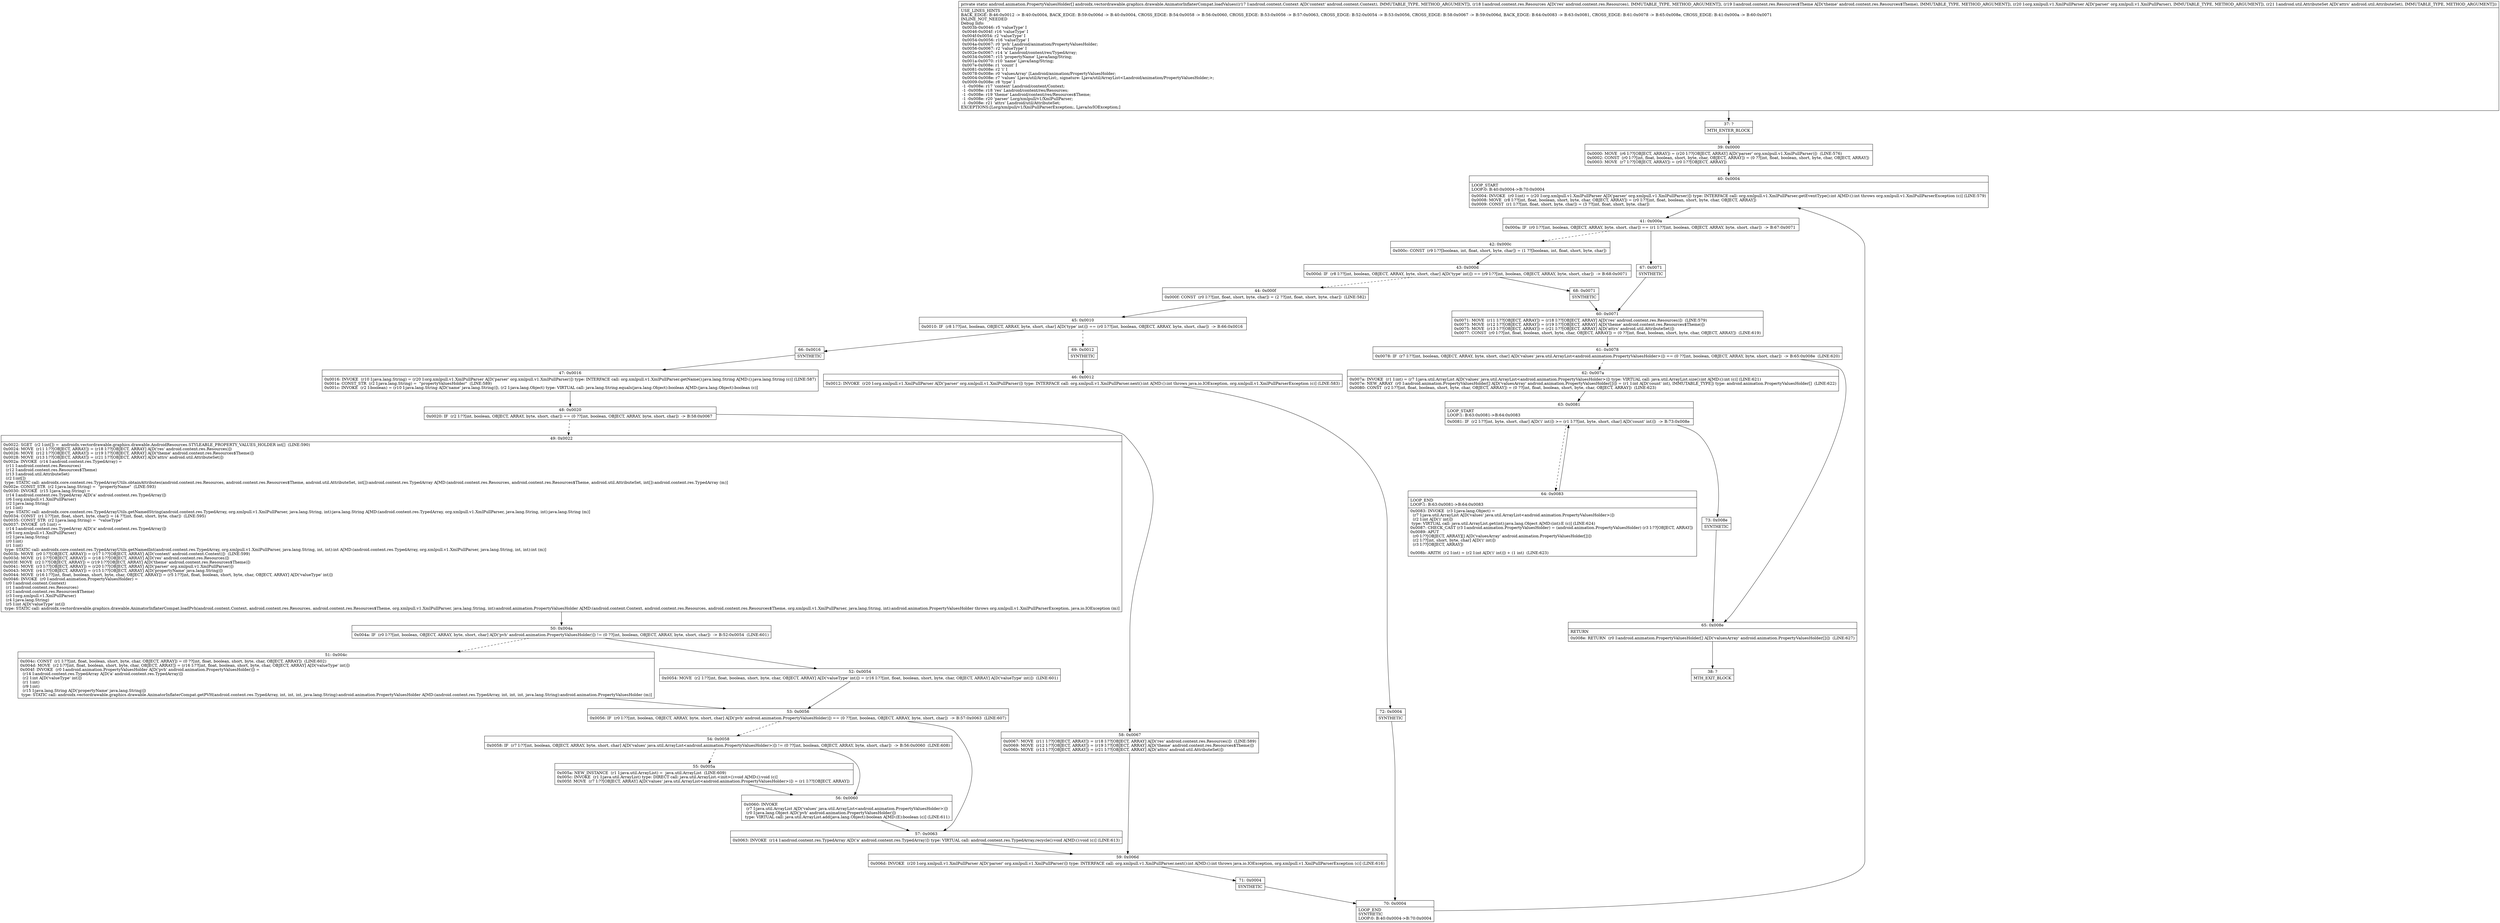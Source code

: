 digraph "CFG forandroidx.vectordrawable.graphics.drawable.AnimatorInflaterCompat.loadValues(Landroid\/content\/Context;Landroid\/content\/res\/Resources;Landroid\/content\/res\/Resources$Theme;Lorg\/xmlpull\/v1\/XmlPullParser;Landroid\/util\/AttributeSet;)[Landroid\/animation\/PropertyValuesHolder;" {
Node_37 [shape=record,label="{37\:\ ?|MTH_ENTER_BLOCK\l}"];
Node_39 [shape=record,label="{39\:\ 0x0000|0x0000: MOVE  (r6 I:??[OBJECT, ARRAY]) = (r20 I:??[OBJECT, ARRAY] A[D('parser' org.xmlpull.v1.XmlPullParser)])  (LINE:576)\l0x0002: CONST  (r0 I:??[int, float, boolean, short, byte, char, OBJECT, ARRAY]) = (0 ??[int, float, boolean, short, byte, char, OBJECT, ARRAY]) \l0x0003: MOVE  (r7 I:??[OBJECT, ARRAY]) = (r0 I:??[OBJECT, ARRAY]) \l}"];
Node_40 [shape=record,label="{40\:\ 0x0004|LOOP_START\lLOOP:0: B:40:0x0004\-\>B:70:0x0004\l|0x0004: INVOKE  (r0 I:int) = (r20 I:org.xmlpull.v1.XmlPullParser A[D('parser' org.xmlpull.v1.XmlPullParser)]) type: INTERFACE call: org.xmlpull.v1.XmlPullParser.getEventType():int A[MD:():int throws org.xmlpull.v1.XmlPullParserException (c)] (LINE:579)\l0x0008: MOVE  (r8 I:??[int, float, boolean, short, byte, char, OBJECT, ARRAY]) = (r0 I:??[int, float, boolean, short, byte, char, OBJECT, ARRAY]) \l0x0009: CONST  (r1 I:??[int, float, short, byte, char]) = (3 ??[int, float, short, byte, char]) \l}"];
Node_41 [shape=record,label="{41\:\ 0x000a|0x000a: IF  (r0 I:??[int, boolean, OBJECT, ARRAY, byte, short, char]) == (r1 I:??[int, boolean, OBJECT, ARRAY, byte, short, char])  \-\> B:67:0x0071 \l}"];
Node_42 [shape=record,label="{42\:\ 0x000c|0x000c: CONST  (r9 I:??[boolean, int, float, short, byte, char]) = (1 ??[boolean, int, float, short, byte, char]) \l}"];
Node_43 [shape=record,label="{43\:\ 0x000d|0x000d: IF  (r8 I:??[int, boolean, OBJECT, ARRAY, byte, short, char] A[D('type' int)]) == (r9 I:??[int, boolean, OBJECT, ARRAY, byte, short, char])  \-\> B:68:0x0071 \l}"];
Node_44 [shape=record,label="{44\:\ 0x000f|0x000f: CONST  (r0 I:??[int, float, short, byte, char]) = (2 ??[int, float, short, byte, char])  (LINE:582)\l}"];
Node_45 [shape=record,label="{45\:\ 0x0010|0x0010: IF  (r8 I:??[int, boolean, OBJECT, ARRAY, byte, short, char] A[D('type' int)]) == (r0 I:??[int, boolean, OBJECT, ARRAY, byte, short, char])  \-\> B:66:0x0016 \l}"];
Node_66 [shape=record,label="{66\:\ 0x0016|SYNTHETIC\l}"];
Node_47 [shape=record,label="{47\:\ 0x0016|0x0016: INVOKE  (r10 I:java.lang.String) = (r20 I:org.xmlpull.v1.XmlPullParser A[D('parser' org.xmlpull.v1.XmlPullParser)]) type: INTERFACE call: org.xmlpull.v1.XmlPullParser.getName():java.lang.String A[MD:():java.lang.String (c)] (LINE:587)\l0x001a: CONST_STR  (r2 I:java.lang.String) =  \"propertyValuesHolder\"  (LINE:589)\l0x001c: INVOKE  (r2 I:boolean) = (r10 I:java.lang.String A[D('name' java.lang.String)]), (r2 I:java.lang.Object) type: VIRTUAL call: java.lang.String.equals(java.lang.Object):boolean A[MD:(java.lang.Object):boolean (c)]\l}"];
Node_48 [shape=record,label="{48\:\ 0x0020|0x0020: IF  (r2 I:??[int, boolean, OBJECT, ARRAY, byte, short, char]) == (0 ??[int, boolean, OBJECT, ARRAY, byte, short, char])  \-\> B:58:0x0067 \l}"];
Node_49 [shape=record,label="{49\:\ 0x0022|0x0022: SGET  (r2 I:int[]) =  androidx.vectordrawable.graphics.drawable.AndroidResources.STYLEABLE_PROPERTY_VALUES_HOLDER int[]  (LINE:590)\l0x0024: MOVE  (r11 I:??[OBJECT, ARRAY]) = (r18 I:??[OBJECT, ARRAY] A[D('res' android.content.res.Resources)]) \l0x0026: MOVE  (r12 I:??[OBJECT, ARRAY]) = (r19 I:??[OBJECT, ARRAY] A[D('theme' android.content.res.Resources$Theme)]) \l0x0028: MOVE  (r13 I:??[OBJECT, ARRAY]) = (r21 I:??[OBJECT, ARRAY] A[D('attrs' android.util.AttributeSet)]) \l0x002a: INVOKE  (r14 I:android.content.res.TypedArray) = \l  (r11 I:android.content.res.Resources)\l  (r12 I:android.content.res.Resources$Theme)\l  (r13 I:android.util.AttributeSet)\l  (r2 I:int[])\l type: STATIC call: androidx.core.content.res.TypedArrayUtils.obtainAttributes(android.content.res.Resources, android.content.res.Resources$Theme, android.util.AttributeSet, int[]):android.content.res.TypedArray A[MD:(android.content.res.Resources, android.content.res.Resources$Theme, android.util.AttributeSet, int[]):android.content.res.TypedArray (m)]\l0x002e: CONST_STR  (r2 I:java.lang.String) =  \"propertyName\"  (LINE:593)\l0x0030: INVOKE  (r15 I:java.lang.String) = \l  (r14 I:android.content.res.TypedArray A[D('a' android.content.res.TypedArray)])\l  (r6 I:org.xmlpull.v1.XmlPullParser)\l  (r2 I:java.lang.String)\l  (r1 I:int)\l type: STATIC call: androidx.core.content.res.TypedArrayUtils.getNamedString(android.content.res.TypedArray, org.xmlpull.v1.XmlPullParser, java.lang.String, int):java.lang.String A[MD:(android.content.res.TypedArray, org.xmlpull.v1.XmlPullParser, java.lang.String, int):java.lang.String (m)]\l0x0034: CONST  (r1 I:??[int, float, short, byte, char]) = (4 ??[int, float, short, byte, char])  (LINE:595)\l0x0035: CONST_STR  (r2 I:java.lang.String) =  \"valueType\" \l0x0037: INVOKE  (r5 I:int) = \l  (r14 I:android.content.res.TypedArray A[D('a' android.content.res.TypedArray)])\l  (r6 I:org.xmlpull.v1.XmlPullParser)\l  (r2 I:java.lang.String)\l  (r0 I:int)\l  (r1 I:int)\l type: STATIC call: androidx.core.content.res.TypedArrayUtils.getNamedInt(android.content.res.TypedArray, org.xmlpull.v1.XmlPullParser, java.lang.String, int, int):int A[MD:(android.content.res.TypedArray, org.xmlpull.v1.XmlPullParser, java.lang.String, int, int):int (m)]\l0x003b: MOVE  (r0 I:??[OBJECT, ARRAY]) = (r17 I:??[OBJECT, ARRAY] A[D('context' android.content.Context)])  (LINE:599)\l0x003d: MOVE  (r1 I:??[OBJECT, ARRAY]) = (r18 I:??[OBJECT, ARRAY] A[D('res' android.content.res.Resources)]) \l0x003f: MOVE  (r2 I:??[OBJECT, ARRAY]) = (r19 I:??[OBJECT, ARRAY] A[D('theme' android.content.res.Resources$Theme)]) \l0x0041: MOVE  (r3 I:??[OBJECT, ARRAY]) = (r20 I:??[OBJECT, ARRAY] A[D('parser' org.xmlpull.v1.XmlPullParser)]) \l0x0043: MOVE  (r4 I:??[OBJECT, ARRAY]) = (r15 I:??[OBJECT, ARRAY] A[D('propertyName' java.lang.String)]) \l0x0044: MOVE  (r16 I:??[int, float, boolean, short, byte, char, OBJECT, ARRAY]) = (r5 I:??[int, float, boolean, short, byte, char, OBJECT, ARRAY] A[D('valueType' int)]) \l0x0046: INVOKE  (r0 I:android.animation.PropertyValuesHolder) = \l  (r0 I:android.content.Context)\l  (r1 I:android.content.res.Resources)\l  (r2 I:android.content.res.Resources$Theme)\l  (r3 I:org.xmlpull.v1.XmlPullParser)\l  (r4 I:java.lang.String)\l  (r5 I:int A[D('valueType' int)])\l type: STATIC call: androidx.vectordrawable.graphics.drawable.AnimatorInflaterCompat.loadPvh(android.content.Context, android.content.res.Resources, android.content.res.Resources$Theme, org.xmlpull.v1.XmlPullParser, java.lang.String, int):android.animation.PropertyValuesHolder A[MD:(android.content.Context, android.content.res.Resources, android.content.res.Resources$Theme, org.xmlpull.v1.XmlPullParser, java.lang.String, int):android.animation.PropertyValuesHolder throws org.xmlpull.v1.XmlPullParserException, java.io.IOException (m)]\l}"];
Node_50 [shape=record,label="{50\:\ 0x004a|0x004a: IF  (r0 I:??[int, boolean, OBJECT, ARRAY, byte, short, char] A[D('pvh' android.animation.PropertyValuesHolder)]) != (0 ??[int, boolean, OBJECT, ARRAY, byte, short, char])  \-\> B:52:0x0054  (LINE:601)\l}"];
Node_51 [shape=record,label="{51\:\ 0x004c|0x004c: CONST  (r1 I:??[int, float, boolean, short, byte, char, OBJECT, ARRAY]) = (0 ??[int, float, boolean, short, byte, char, OBJECT, ARRAY])  (LINE:602)\l0x004d: MOVE  (r2 I:??[int, float, boolean, short, byte, char, OBJECT, ARRAY]) = (r16 I:??[int, float, boolean, short, byte, char, OBJECT, ARRAY] A[D('valueType' int)]) \l0x004f: INVOKE  (r0 I:android.animation.PropertyValuesHolder A[D('pvh' android.animation.PropertyValuesHolder)]) = \l  (r14 I:android.content.res.TypedArray A[D('a' android.content.res.TypedArray)])\l  (r2 I:int A[D('valueType' int)])\l  (r1 I:int)\l  (r9 I:int)\l  (r15 I:java.lang.String A[D('propertyName' java.lang.String)])\l type: STATIC call: androidx.vectordrawable.graphics.drawable.AnimatorInflaterCompat.getPVH(android.content.res.TypedArray, int, int, int, java.lang.String):android.animation.PropertyValuesHolder A[MD:(android.content.res.TypedArray, int, int, int, java.lang.String):android.animation.PropertyValuesHolder (m)]\l}"];
Node_53 [shape=record,label="{53\:\ 0x0056|0x0056: IF  (r0 I:??[int, boolean, OBJECT, ARRAY, byte, short, char] A[D('pvh' android.animation.PropertyValuesHolder)]) == (0 ??[int, boolean, OBJECT, ARRAY, byte, short, char])  \-\> B:57:0x0063  (LINE:607)\l}"];
Node_54 [shape=record,label="{54\:\ 0x0058|0x0058: IF  (r7 I:??[int, boolean, OBJECT, ARRAY, byte, short, char] A[D('values' java.util.ArrayList\<android.animation.PropertyValuesHolder\>)]) != (0 ??[int, boolean, OBJECT, ARRAY, byte, short, char])  \-\> B:56:0x0060  (LINE:608)\l}"];
Node_55 [shape=record,label="{55\:\ 0x005a|0x005a: NEW_INSTANCE  (r1 I:java.util.ArrayList) =  java.util.ArrayList  (LINE:609)\l0x005c: INVOKE  (r1 I:java.util.ArrayList) type: DIRECT call: java.util.ArrayList.\<init\>():void A[MD:():void (c)]\l0x005f: MOVE  (r7 I:??[OBJECT, ARRAY] A[D('values' java.util.ArrayList\<android.animation.PropertyValuesHolder\>)]) = (r1 I:??[OBJECT, ARRAY]) \l}"];
Node_56 [shape=record,label="{56\:\ 0x0060|0x0060: INVOKE  \l  (r7 I:java.util.ArrayList A[D('values' java.util.ArrayList\<android.animation.PropertyValuesHolder\>)])\l  (r0 I:java.lang.Object A[D('pvh' android.animation.PropertyValuesHolder)])\l type: VIRTUAL call: java.util.ArrayList.add(java.lang.Object):boolean A[MD:(E):boolean (c)] (LINE:611)\l}"];
Node_57 [shape=record,label="{57\:\ 0x0063|0x0063: INVOKE  (r14 I:android.content.res.TypedArray A[D('a' android.content.res.TypedArray)]) type: VIRTUAL call: android.content.res.TypedArray.recycle():void A[MD:():void (c)] (LINE:613)\l}"];
Node_59 [shape=record,label="{59\:\ 0x006d|0x006d: INVOKE  (r20 I:org.xmlpull.v1.XmlPullParser A[D('parser' org.xmlpull.v1.XmlPullParser)]) type: INTERFACE call: org.xmlpull.v1.XmlPullParser.next():int A[MD:():int throws java.io.IOException, org.xmlpull.v1.XmlPullParserException (c)] (LINE:616)\l}"];
Node_71 [shape=record,label="{71\:\ 0x0004|SYNTHETIC\l}"];
Node_70 [shape=record,label="{70\:\ 0x0004|LOOP_END\lSYNTHETIC\lLOOP:0: B:40:0x0004\-\>B:70:0x0004\l}"];
Node_52 [shape=record,label="{52\:\ 0x0054|0x0054: MOVE  (r2 I:??[int, float, boolean, short, byte, char, OBJECT, ARRAY] A[D('valueType' int)]) = (r16 I:??[int, float, boolean, short, byte, char, OBJECT, ARRAY] A[D('valueType' int)])  (LINE:601)\l}"];
Node_58 [shape=record,label="{58\:\ 0x0067|0x0067: MOVE  (r11 I:??[OBJECT, ARRAY]) = (r18 I:??[OBJECT, ARRAY] A[D('res' android.content.res.Resources)])  (LINE:589)\l0x0069: MOVE  (r12 I:??[OBJECT, ARRAY]) = (r19 I:??[OBJECT, ARRAY] A[D('theme' android.content.res.Resources$Theme)]) \l0x006b: MOVE  (r13 I:??[OBJECT, ARRAY]) = (r21 I:??[OBJECT, ARRAY] A[D('attrs' android.util.AttributeSet)]) \l}"];
Node_69 [shape=record,label="{69\:\ 0x0012|SYNTHETIC\l}"];
Node_46 [shape=record,label="{46\:\ 0x0012|0x0012: INVOKE  (r20 I:org.xmlpull.v1.XmlPullParser A[D('parser' org.xmlpull.v1.XmlPullParser)]) type: INTERFACE call: org.xmlpull.v1.XmlPullParser.next():int A[MD:():int throws java.io.IOException, org.xmlpull.v1.XmlPullParserException (c)] (LINE:583)\l}"];
Node_72 [shape=record,label="{72\:\ 0x0004|SYNTHETIC\l}"];
Node_68 [shape=record,label="{68\:\ 0x0071|SYNTHETIC\l}"];
Node_60 [shape=record,label="{60\:\ 0x0071|0x0071: MOVE  (r11 I:??[OBJECT, ARRAY]) = (r18 I:??[OBJECT, ARRAY] A[D('res' android.content.res.Resources)])  (LINE:579)\l0x0073: MOVE  (r12 I:??[OBJECT, ARRAY]) = (r19 I:??[OBJECT, ARRAY] A[D('theme' android.content.res.Resources$Theme)]) \l0x0075: MOVE  (r13 I:??[OBJECT, ARRAY]) = (r21 I:??[OBJECT, ARRAY] A[D('attrs' android.util.AttributeSet)]) \l0x0077: CONST  (r0 I:??[int, float, boolean, short, byte, char, OBJECT, ARRAY]) = (0 ??[int, float, boolean, short, byte, char, OBJECT, ARRAY])  (LINE:619)\l}"];
Node_61 [shape=record,label="{61\:\ 0x0078|0x0078: IF  (r7 I:??[int, boolean, OBJECT, ARRAY, byte, short, char] A[D('values' java.util.ArrayList\<android.animation.PropertyValuesHolder\>)]) == (0 ??[int, boolean, OBJECT, ARRAY, byte, short, char])  \-\> B:65:0x008e  (LINE:620)\l}"];
Node_62 [shape=record,label="{62\:\ 0x007a|0x007a: INVOKE  (r1 I:int) = (r7 I:java.util.ArrayList A[D('values' java.util.ArrayList\<android.animation.PropertyValuesHolder\>)]) type: VIRTUAL call: java.util.ArrayList.size():int A[MD:():int (c)] (LINE:621)\l0x007e: NEW_ARRAY  (r0 I:android.animation.PropertyValuesHolder[] A[D('valuesArray' android.animation.PropertyValuesHolder[])]) = (r1 I:int A[D('count' int), IMMUTABLE_TYPE]) type: android.animation.PropertyValuesHolder[]  (LINE:622)\l0x0080: CONST  (r2 I:??[int, float, boolean, short, byte, char, OBJECT, ARRAY]) = (0 ??[int, float, boolean, short, byte, char, OBJECT, ARRAY])  (LINE:623)\l}"];
Node_63 [shape=record,label="{63\:\ 0x0081|LOOP_START\lLOOP:1: B:63:0x0081\-\>B:64:0x0083\l|0x0081: IF  (r2 I:??[int, byte, short, char] A[D('i' int)]) \>= (r1 I:??[int, byte, short, char] A[D('count' int)])  \-\> B:73:0x008e \l}"];
Node_64 [shape=record,label="{64\:\ 0x0083|LOOP_END\lLOOP:1: B:63:0x0081\-\>B:64:0x0083\l|0x0083: INVOKE  (r3 I:java.lang.Object) = \l  (r7 I:java.util.ArrayList A[D('values' java.util.ArrayList\<android.animation.PropertyValuesHolder\>)])\l  (r2 I:int A[D('i' int)])\l type: VIRTUAL call: java.util.ArrayList.get(int):java.lang.Object A[MD:(int):E (c)] (LINE:624)\l0x0087: CHECK_CAST (r3 I:android.animation.PropertyValuesHolder) = (android.animation.PropertyValuesHolder) (r3 I:??[OBJECT, ARRAY]) \l0x0089: APUT  \l  (r0 I:??[OBJECT, ARRAY][] A[D('valuesArray' android.animation.PropertyValuesHolder[])])\l  (r2 I:??[int, short, byte, char] A[D('i' int)])\l  (r3 I:??[OBJECT, ARRAY])\l \l0x008b: ARITH  (r2 I:int) = (r2 I:int A[D('i' int)]) + (1 int)  (LINE:623)\l}"];
Node_73 [shape=record,label="{73\:\ 0x008e|SYNTHETIC\l}"];
Node_65 [shape=record,label="{65\:\ 0x008e|RETURN\l|0x008e: RETURN  (r0 I:android.animation.PropertyValuesHolder[] A[D('valuesArray' android.animation.PropertyValuesHolder[])])  (LINE:627)\l}"];
Node_38 [shape=record,label="{38\:\ ?|MTH_EXIT_BLOCK\l}"];
Node_67 [shape=record,label="{67\:\ 0x0071|SYNTHETIC\l}"];
MethodNode[shape=record,label="{private static android.animation.PropertyValuesHolder[] androidx.vectordrawable.graphics.drawable.AnimatorInflaterCompat.loadValues((r17 I:android.content.Context A[D('context' android.content.Context), IMMUTABLE_TYPE, METHOD_ARGUMENT]), (r18 I:android.content.res.Resources A[D('res' android.content.res.Resources), IMMUTABLE_TYPE, METHOD_ARGUMENT]), (r19 I:android.content.res.Resources$Theme A[D('theme' android.content.res.Resources$Theme), IMMUTABLE_TYPE, METHOD_ARGUMENT]), (r20 I:org.xmlpull.v1.XmlPullParser A[D('parser' org.xmlpull.v1.XmlPullParser), IMMUTABLE_TYPE, METHOD_ARGUMENT]), (r21 I:android.util.AttributeSet A[D('attrs' android.util.AttributeSet), IMMUTABLE_TYPE, METHOD_ARGUMENT]))  | USE_LINES_HINTS\lBACK_EDGE: B:46:0x0012 \-\> B:40:0x0004, BACK_EDGE: B:59:0x006d \-\> B:40:0x0004, CROSS_EDGE: B:54:0x0058 \-\> B:56:0x0060, CROSS_EDGE: B:53:0x0056 \-\> B:57:0x0063, CROSS_EDGE: B:52:0x0054 \-\> B:53:0x0056, CROSS_EDGE: B:58:0x0067 \-\> B:59:0x006d, BACK_EDGE: B:64:0x0083 \-\> B:63:0x0081, CROSS_EDGE: B:61:0x0078 \-\> B:65:0x008e, CROSS_EDGE: B:41:0x000a \-\> B:60:0x0071\lINLINE_NOT_NEEDED\lDebug Info:\l  0x003b\-0x0046: r5 'valueType' I\l  0x0046\-0x004f: r16 'valueType' I\l  0x004f\-0x0054: r2 'valueType' I\l  0x0054\-0x0056: r16 'valueType' I\l  0x004a\-0x0067: r0 'pvh' Landroid\/animation\/PropertyValuesHolder;\l  0x0056\-0x0067: r2 'valueType' I\l  0x002e\-0x0067: r14 'a' Landroid\/content\/res\/TypedArray;\l  0x0034\-0x0067: r15 'propertyName' Ljava\/lang\/String;\l  0x001a\-0x0070: r10 'name' Ljava\/lang\/String;\l  0x007e\-0x008e: r1 'count' I\l  0x0081\-0x008e: r2 'i' I\l  0x0078\-0x008e: r0 'valuesArray' [Landroid\/animation\/PropertyValuesHolder;\l  0x0004\-0x008e: r7 'values' Ljava\/util\/ArrayList;, signature: Ljava\/util\/ArrayList\<Landroid\/animation\/PropertyValuesHolder;\>;\l  0x0009\-0x008e: r8 'type' I\l  \-1 \-0x008e: r17 'context' Landroid\/content\/Context;\l  \-1 \-0x008e: r18 'res' Landroid\/content\/res\/Resources;\l  \-1 \-0x008e: r19 'theme' Landroid\/content\/res\/Resources$Theme;\l  \-1 \-0x008e: r20 'parser' Lorg\/xmlpull\/v1\/XmlPullParser;\l  \-1 \-0x008e: r21 'attrs' Landroid\/util\/AttributeSet;\lEXCEPTIONS:[Lorg\/xmlpull\/v1\/XmlPullParserException;, Ljava\/io\/IOException;]\l}"];
MethodNode -> Node_37;Node_37 -> Node_39;
Node_39 -> Node_40;
Node_40 -> Node_41;
Node_41 -> Node_42[style=dashed];
Node_41 -> Node_67;
Node_42 -> Node_43;
Node_43 -> Node_44[style=dashed];
Node_43 -> Node_68;
Node_44 -> Node_45;
Node_45 -> Node_66;
Node_45 -> Node_69[style=dashed];
Node_66 -> Node_47;
Node_47 -> Node_48;
Node_48 -> Node_49[style=dashed];
Node_48 -> Node_58;
Node_49 -> Node_50;
Node_50 -> Node_51[style=dashed];
Node_50 -> Node_52;
Node_51 -> Node_53;
Node_53 -> Node_54[style=dashed];
Node_53 -> Node_57;
Node_54 -> Node_55[style=dashed];
Node_54 -> Node_56;
Node_55 -> Node_56;
Node_56 -> Node_57;
Node_57 -> Node_59;
Node_59 -> Node_71;
Node_71 -> Node_70;
Node_70 -> Node_40;
Node_52 -> Node_53;
Node_58 -> Node_59;
Node_69 -> Node_46;
Node_46 -> Node_72;
Node_72 -> Node_70;
Node_68 -> Node_60;
Node_60 -> Node_61;
Node_61 -> Node_62[style=dashed];
Node_61 -> Node_65;
Node_62 -> Node_63;
Node_63 -> Node_64[style=dashed];
Node_63 -> Node_73;
Node_64 -> Node_63;
Node_73 -> Node_65;
Node_65 -> Node_38;
Node_67 -> Node_60;
}

